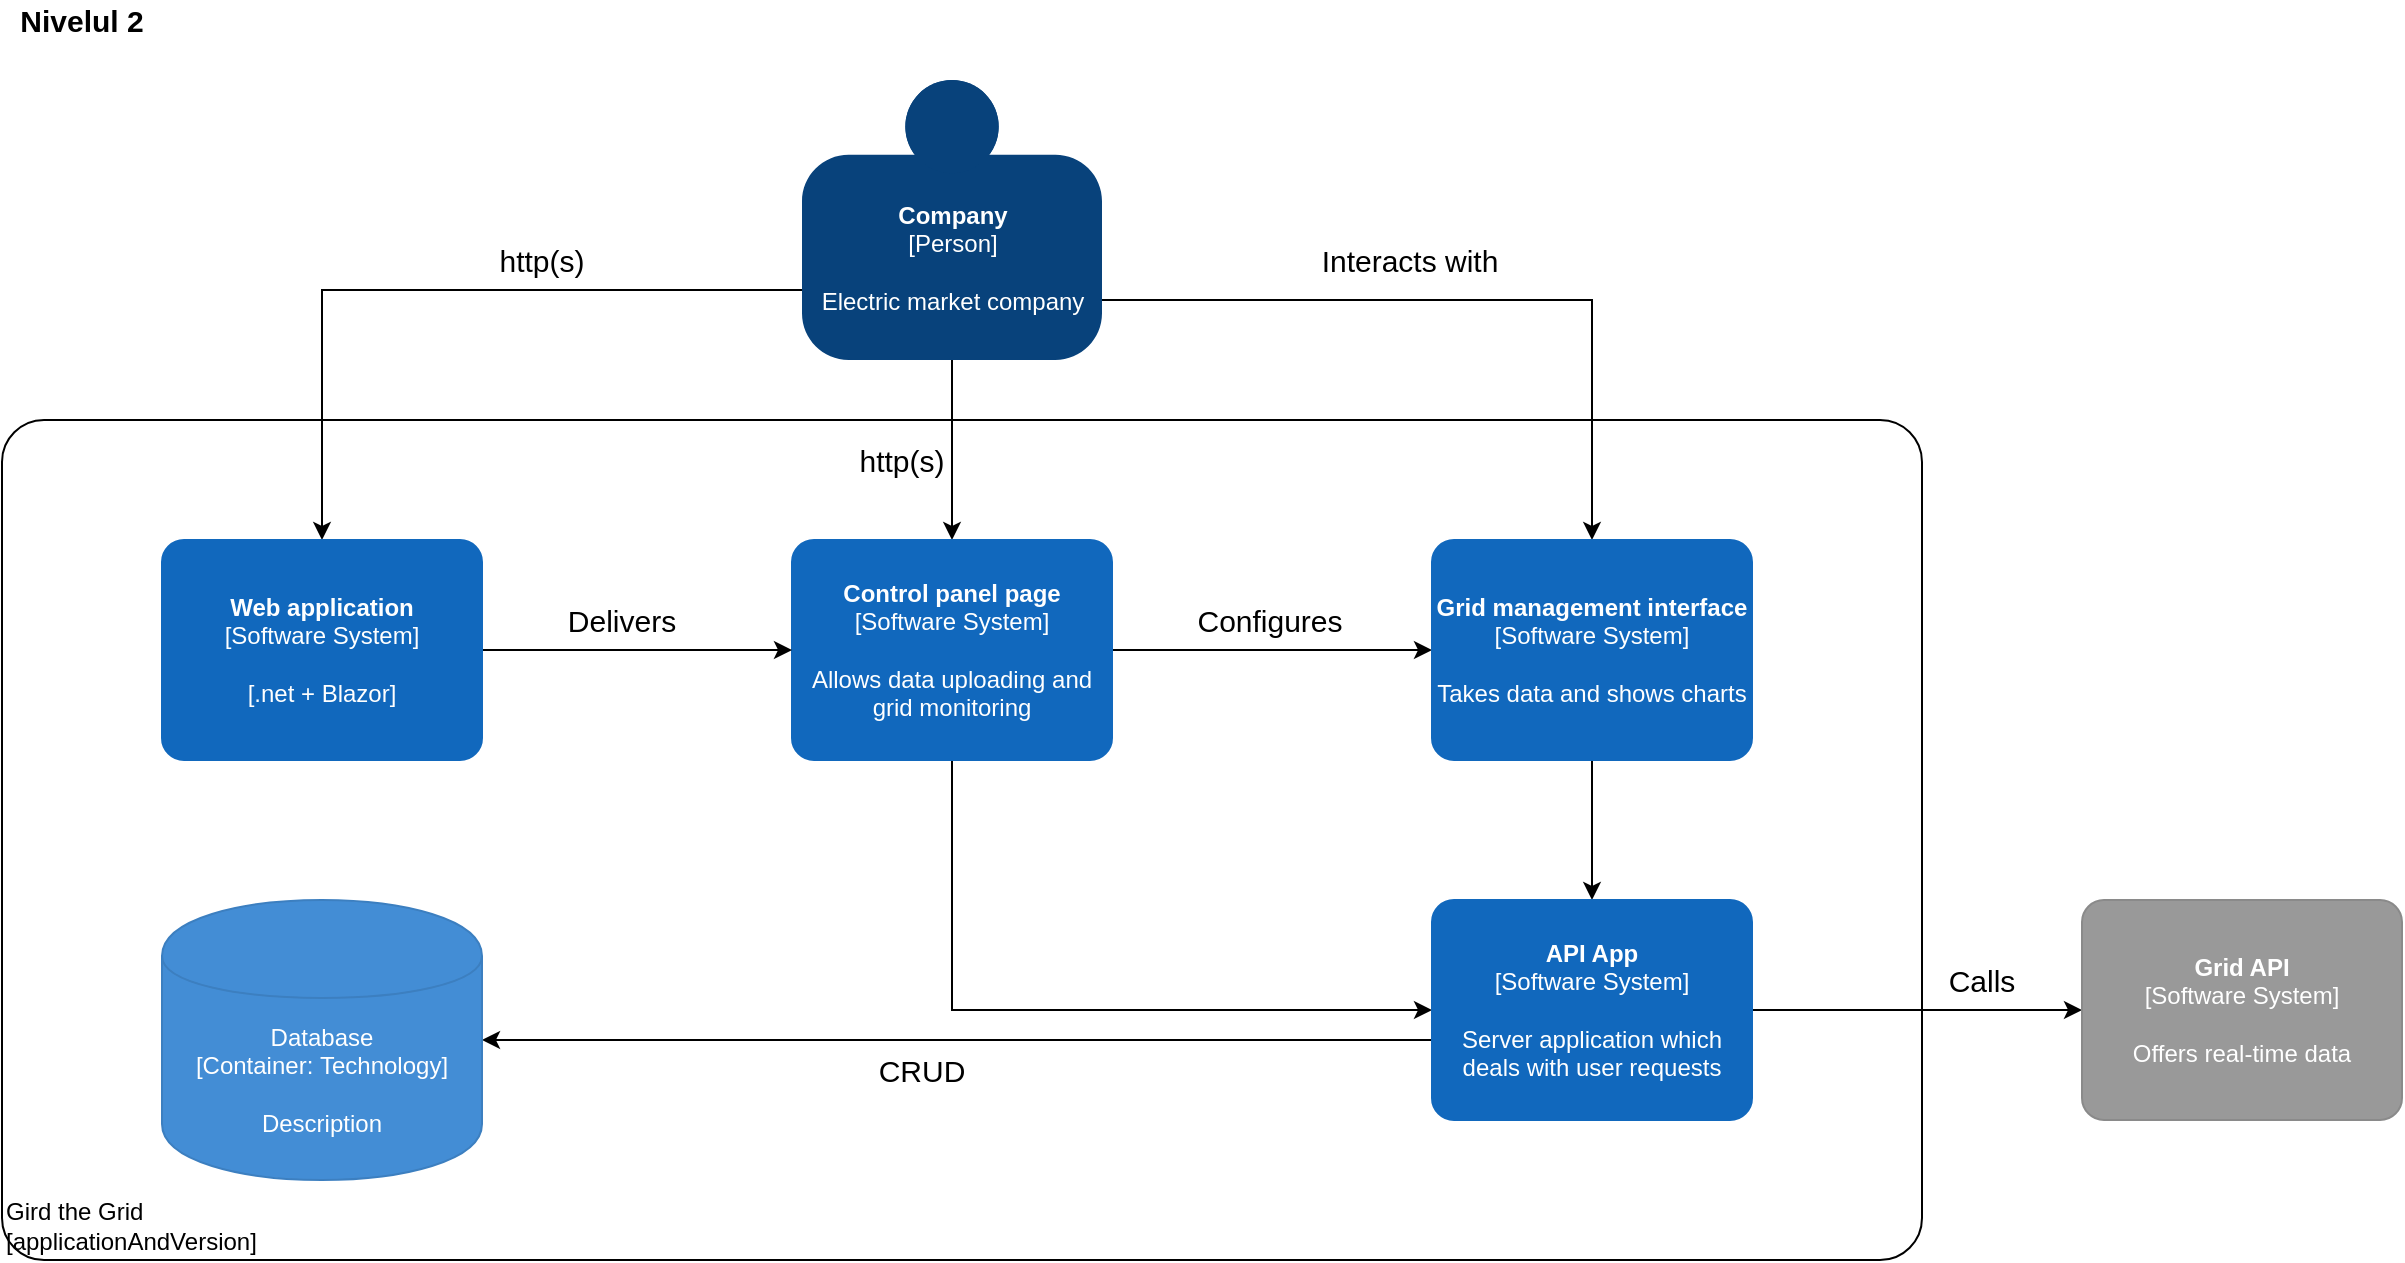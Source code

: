 <mxfile version="14.5.0" type="device"><diagram id="nC_fV4CxhrBPbu7-YntL" name="Page-1"><mxGraphModel dx="1422" dy="737" grid="1" gridSize="10" guides="1" tooltips="1" connect="1" arrows="1" fold="1" page="1" pageScale="1" pageWidth="850" pageHeight="1100" math="0" shadow="0"><root><mxCell id="0"/><mxCell id="1" parent="0"/><object placeholders="1" c4Name="Gird the Grid" c4Type="ExecutionEnvironment" c4Application="applicationAndVersion" label="&lt;div style=&quot;text-align: left&quot;&gt;%c4Name%&lt;/div&gt;&lt;div style=&quot;text-align: left&quot;&gt;[%c4Application%]&lt;/div&gt;" id="otqITolP04dT02fXHNUI-1"><mxCell style="rounded=1;whiteSpace=wrap;html=1;labelBackgroundColor=none;fillColor=#ffffff;fontColor=#000000;align=left;arcSize=5;strokeColor=#000000;verticalAlign=bottom;metaEdit=1;metaData={&quot;c4Type&quot;:{&quot;editable&quot;:false}};points=[[0.25,0,0],[0.5,0,0],[0.75,0,0],[1,0.25,0],[1,0.5,0],[1,0.75,0],[0.75,1,0],[0.5,1,0],[0.25,1,0],[0,0.75,0],[0,0.5,0],[0,0.25,0]];" vertex="1" parent="1"><mxGeometry x="20" y="240" width="960" height="420" as="geometry"/></mxCell></object><mxCell id="otqITolP04dT02fXHNUI-2" value="Nivelul 2" style="text;html=1;strokeColor=none;fillColor=none;align=center;verticalAlign=middle;whiteSpace=wrap;rounded=0;fontSize=15;fontStyle=1" vertex="1" parent="1"><mxGeometry x="20" y="30" width="80" height="20" as="geometry"/></mxCell><mxCell id="otqITolP04dT02fXHNUI-3" style="edgeStyle=orthogonalEdgeStyle;rounded=0;orthogonalLoop=1;jettySize=auto;html=1;exitX=0.5;exitY=1;exitDx=0;exitDy=0;exitPerimeter=0;fontSize=15;" edge="1" parent="1"><mxGeometry relative="1" as="geometry"><mxPoint x="1120" y="630" as="sourcePoint"/><mxPoint x="1120" y="630" as="targetPoint"/></mxGeometry></mxCell><mxCell id="otqITolP04dT02fXHNUI-4" style="edgeStyle=orthogonalEdgeStyle;rounded=0;orthogonalLoop=1;jettySize=auto;html=1;entryX=0.5;entryY=0;entryDx=0;entryDy=0;entryPerimeter=0;fontSize=15;" edge="1" parent="1" source="otqITolP04dT02fXHNUI-7" target="otqITolP04dT02fXHNUI-10"><mxGeometry relative="1" as="geometry"/></mxCell><mxCell id="otqITolP04dT02fXHNUI-5" style="edgeStyle=orthogonalEdgeStyle;rounded=0;orthogonalLoop=1;jettySize=auto;html=1;entryX=0.5;entryY=0;entryDx=0;entryDy=0;entryPerimeter=0;fontSize=15;" edge="1" parent="1" source="otqITolP04dT02fXHNUI-7" target="otqITolP04dT02fXHNUI-12"><mxGeometry relative="1" as="geometry"><Array as="points"><mxPoint x="815" y="180"/></Array></mxGeometry></mxCell><mxCell id="otqITolP04dT02fXHNUI-6" style="edgeStyle=orthogonalEdgeStyle;rounded=0;orthogonalLoop=1;jettySize=auto;html=1;exitX=0;exitY=0.75;exitDx=0;exitDy=0;exitPerimeter=0;entryX=0.5;entryY=0;entryDx=0;entryDy=0;entryPerimeter=0;fontSize=15;" edge="1" parent="1" source="otqITolP04dT02fXHNUI-7" target="otqITolP04dT02fXHNUI-20"><mxGeometry relative="1" as="geometry"/></mxCell><object placeholders="1" c4Name="Company" c4Type="Person" c4Description="Electric market company" label="&lt;b&gt;%c4Name%&lt;/b&gt;&lt;div&gt;[%c4Type%]&lt;/div&gt;&lt;br&gt;&lt;div&gt;%c4Description%&lt;/div&gt;" id="otqITolP04dT02fXHNUI-7"><mxCell style="html=1;dashed=0;whitespace=wrap;fillColor=#08427b;strokeColor=none;fontColor=#ffffff;shape=mxgraph.c4.person;align=center;metaEdit=1;points=[[0.5,0,0],[1,0.5,0],[1,0.75,0],[0.75,1,0],[0.5,1,0],[0.25,1,0],[0,0.75,0],[0,0.5,0]];metaData={&quot;c4Type&quot;:{&quot;editable&quot;:false}};" vertex="1" parent="1"><mxGeometry x="420" y="70" width="150" height="140" as="geometry"/></mxCell></object><mxCell id="otqITolP04dT02fXHNUI-8" style="edgeStyle=orthogonalEdgeStyle;rounded=0;orthogonalLoop=1;jettySize=auto;html=1;entryX=0;entryY=0.5;entryDx=0;entryDy=0;entryPerimeter=0;fontSize=15;" edge="1" parent="1" source="otqITolP04dT02fXHNUI-10" target="otqITolP04dT02fXHNUI-12"><mxGeometry relative="1" as="geometry"/></mxCell><mxCell id="otqITolP04dT02fXHNUI-9" style="edgeStyle=orthogonalEdgeStyle;rounded=0;orthogonalLoop=1;jettySize=auto;html=1;entryX=0;entryY=0.5;entryDx=0;entryDy=0;entryPerimeter=0;fontSize=15;" edge="1" parent="1" source="otqITolP04dT02fXHNUI-10" target="otqITolP04dT02fXHNUI-17"><mxGeometry relative="1" as="geometry"><Array as="points"><mxPoint x="495" y="535"/></Array></mxGeometry></mxCell><object placeholders="1" c4Name="Control panel page" c4Type="Software System" c4Description="Allows data uploading and grid monitoring" label="&lt;b&gt;%c4Name%&lt;/b&gt;&lt;div&gt;[%c4Type%]&lt;/div&gt;&lt;br&gt;&lt;div&gt;%c4Description%&lt;/div&gt;" id="otqITolP04dT02fXHNUI-10"><mxCell style="rounded=1;whiteSpace=wrap;html=1;labelBackgroundColor=none;fillColor=#1168BD;fontColor=#ffffff;align=center;arcSize=10;strokeColor=#1168BD;metaEdit=1;metaData={&quot;c4Type&quot;:{&quot;editable&quot;:false}};points=[[0.25,0,0],[0.5,0,0],[0.75,0,0],[1,0.25,0],[1,0.5,0],[1,0.75,0],[0.75,1,0],[0.5,1,0],[0.25,1,0],[0,0.75,0],[0,0.5,0],[0,0.25,0]];" vertex="1" parent="1"><mxGeometry x="415" y="300" width="160" height="110.0" as="geometry"/></mxCell></object><mxCell id="otqITolP04dT02fXHNUI-11" style="edgeStyle=orthogonalEdgeStyle;rounded=0;orthogonalLoop=1;jettySize=auto;html=1;exitX=0.5;exitY=1;exitDx=0;exitDy=0;exitPerimeter=0;entryX=0.5;entryY=0;entryDx=0;entryDy=0;entryPerimeter=0;fontSize=15;" edge="1" parent="1" source="otqITolP04dT02fXHNUI-12" target="otqITolP04dT02fXHNUI-17"><mxGeometry relative="1" as="geometry"/></mxCell><object placeholders="1" c4Name="Grid management interface&#10;" c4Type="Software System" c4Description="Takes data and shows charts" label="&lt;b&gt;%c4Name%&lt;/b&gt;&lt;div&gt;[%c4Type%]&lt;/div&gt;&lt;br&gt;&lt;div&gt;%c4Description%&lt;/div&gt;" id="otqITolP04dT02fXHNUI-12"><mxCell style="rounded=1;whiteSpace=wrap;html=1;labelBackgroundColor=none;fillColor=#1168BD;fontColor=#ffffff;align=center;arcSize=10;strokeColor=#1168BD;metaEdit=1;metaData={&quot;c4Type&quot;:{&quot;editable&quot;:false}};points=[[0.25,0,0],[0.5,0,0],[0.75,0,0],[1,0.25,0],[1,0.5,0],[1,0.75,0],[0.75,1,0],[0.5,1,0],[0.25,1,0],[0,0.75,0],[0,0.5,0],[0,0.25,0]];" vertex="1" parent="1"><mxGeometry x="735" y="300" width="160" height="110.0" as="geometry"/></mxCell></object><mxCell id="otqITolP04dT02fXHNUI-13" value="Configures" style="text;html=1;strokeColor=none;fillColor=none;align=center;verticalAlign=middle;whiteSpace=wrap;rounded=0;fontSize=15;" vertex="1" parent="1"><mxGeometry x="633.5" y="330" width="40" height="20" as="geometry"/></mxCell><mxCell id="otqITolP04dT02fXHNUI-14" value="Interacts with" style="text;html=1;strokeColor=none;fillColor=none;align=center;verticalAlign=middle;whiteSpace=wrap;rounded=0;fontSize=15;" vertex="1" parent="1"><mxGeometry x="674" y="150" width="100" height="20" as="geometry"/></mxCell><mxCell id="otqITolP04dT02fXHNUI-15" style="edgeStyle=orthogonalEdgeStyle;rounded=0;orthogonalLoop=1;jettySize=auto;html=1;fontSize=15;" edge="1" parent="1" source="otqITolP04dT02fXHNUI-17" target="otqITolP04dT02fXHNUI-18"><mxGeometry relative="1" as="geometry"/></mxCell><mxCell id="otqITolP04dT02fXHNUI-16" style="edgeStyle=orthogonalEdgeStyle;rounded=0;orthogonalLoop=1;jettySize=auto;html=1;fontSize=15;" edge="1" parent="1" source="otqITolP04dT02fXHNUI-17" target="otqITolP04dT02fXHNUI-25"><mxGeometry relative="1" as="geometry"><Array as="points"><mxPoint x="600" y="550"/><mxPoint x="600" y="550"/></Array></mxGeometry></mxCell><object placeholders="1" c4Name="API App" c4Type="Software System" c4Description="Server application which deals with user requests" label="&lt;b&gt;%c4Name%&lt;/b&gt;&lt;div&gt;[%c4Type%]&lt;/div&gt;&lt;br&gt;&lt;div&gt;%c4Description%&lt;/div&gt;" id="otqITolP04dT02fXHNUI-17"><mxCell style="rounded=1;whiteSpace=wrap;html=1;labelBackgroundColor=none;fillColor=#1168BD;fontColor=#ffffff;align=center;arcSize=10;strokeColor=#1168BD;metaEdit=1;metaData={&quot;c4Type&quot;:{&quot;editable&quot;:false}};points=[[0.25,0,0],[0.5,0,0],[0.75,0,0],[1,0.25,0],[1,0.5,0],[1,0.75,0],[0.75,1,0],[0.5,1,0],[0.25,1,0],[0,0.75,0],[0,0.5,0],[0,0.25,0]];" vertex="1" parent="1"><mxGeometry x="735" y="480" width="160" height="110.0" as="geometry"/></mxCell></object><object placeholders="1" c4Name="Grid API" c4Type="Software System" c4Description="Offers real-time data" label="&lt;b&gt;%c4Name%&lt;/b&gt;&lt;div&gt;[%c4Type%]&lt;/div&gt;&lt;br&gt;&lt;div&gt;%c4Description%&lt;/div&gt;" id="otqITolP04dT02fXHNUI-18"><mxCell style="rounded=1;whiteSpace=wrap;html=1;labelBackgroundColor=none;fillColor=#999999;fontColor=#ffffff;align=center;arcSize=10;strokeColor=#8A8A8A;metaEdit=1;metaData={&quot;c4Type&quot;:{&quot;editable&quot;:false}};points=[[0.25,0,0],[0.5,0,0],[0.75,0,0],[1,0.25,0],[1,0.5,0],[1,0.75,0],[0.75,1,0],[0.5,1,0],[0.25,1,0],[0,0.75,0],[0,0.5,0],[0,0.25,0]];" vertex="1" parent="1"><mxGeometry x="1060" y="480" width="160" height="110.0" as="geometry"/></mxCell></object><mxCell id="otqITolP04dT02fXHNUI-19" style="edgeStyle=orthogonalEdgeStyle;rounded=0;orthogonalLoop=1;jettySize=auto;html=1;entryX=0;entryY=0.5;entryDx=0;entryDy=0;entryPerimeter=0;fontSize=15;" edge="1" parent="1" source="otqITolP04dT02fXHNUI-20" target="otqITolP04dT02fXHNUI-10"><mxGeometry relative="1" as="geometry"/></mxCell><object placeholders="1" c4Name="Web application" c4Type="Software System" c4Description="[.net + Blazor]" label="&lt;b&gt;%c4Name%&lt;/b&gt;&lt;div&gt;[%c4Type%]&lt;/div&gt;&lt;br&gt;&lt;div&gt;%c4Description%&lt;/div&gt;" id="otqITolP04dT02fXHNUI-20"><mxCell style="rounded=1;whiteSpace=wrap;html=1;labelBackgroundColor=none;fillColor=#1168BD;fontColor=#ffffff;align=center;arcSize=10;strokeColor=#1168BD;metaEdit=1;metaData={&quot;c4Type&quot;:{&quot;editable&quot;:false}};points=[[0.25,0,0],[0.5,0,0],[0.75,0,0],[1,0.25,0],[1,0.5,0],[1,0.75,0],[0.75,1,0],[0.5,1,0],[0.25,1,0],[0,0.75,0],[0,0.5,0],[0,0.25,0]];" vertex="1" parent="1"><mxGeometry x="100" y="300" width="160" height="110.0" as="geometry"/></mxCell></object><mxCell id="otqITolP04dT02fXHNUI-21" value="Delivers" style="text;html=1;strokeColor=none;fillColor=none;align=center;verticalAlign=middle;whiteSpace=wrap;rounded=0;fontSize=15;" vertex="1" parent="1"><mxGeometry x="310" y="330" width="40" height="20" as="geometry"/></mxCell><mxCell id="otqITolP04dT02fXHNUI-22" value="http(s)" style="text;html=1;strokeColor=none;fillColor=none;align=center;verticalAlign=middle;whiteSpace=wrap;rounded=0;fontSize=15;" vertex="1" parent="1"><mxGeometry x="270" y="150" width="40" height="20" as="geometry"/></mxCell><mxCell id="otqITolP04dT02fXHNUI-23" value="http(s)" style="text;html=1;strokeColor=none;fillColor=none;align=center;verticalAlign=middle;whiteSpace=wrap;rounded=0;fontSize=15;" vertex="1" parent="1"><mxGeometry x="450" y="250" width="40" height="20" as="geometry"/></mxCell><mxCell id="otqITolP04dT02fXHNUI-24" value="Calls" style="text;html=1;strokeColor=none;fillColor=none;align=center;verticalAlign=middle;whiteSpace=wrap;rounded=0;fontSize=15;" vertex="1" parent="1"><mxGeometry x="990" y="510" width="40" height="20" as="geometry"/></mxCell><object placeholders="1" c4Type="Database" c4Technology="Technology" c4Description="Description" label="%c4Type%&lt;div&gt;[Container:&amp;nbsp;%c4Technology%]&lt;/div&gt;&lt;br&gt;&lt;div&gt;%c4Description%&lt;/div&gt;" id="otqITolP04dT02fXHNUI-25"><mxCell style="shape=cylinder;whiteSpace=wrap;html=1;boundedLbl=1;rounded=0;labelBackgroundColor=none;fillColor=#438DD5;fontSize=12;fontColor=#ffffff;align=center;strokeColor=#3C7FC0;metaEdit=1;points=[[0.5,0,0],[1,0.25,0],[1,0.5,0],[1,0.75,0],[0.5,1,0],[0,0.75,0],[0,0.5,0],[0,0.25,0]];metaData={&quot;c4Type&quot;:{&quot;editable&quot;:false}};" vertex="1" parent="1"><mxGeometry x="100" y="480" width="160" height="140" as="geometry"/></mxCell></object><mxCell id="otqITolP04dT02fXHNUI-26" value="CRUD" style="text;html=1;strokeColor=none;fillColor=none;align=center;verticalAlign=middle;whiteSpace=wrap;rounded=0;fontSize=15;" vertex="1" parent="1"><mxGeometry x="460" y="555" width="40" height="20" as="geometry"/></mxCell></root></mxGraphModel></diagram></mxfile>